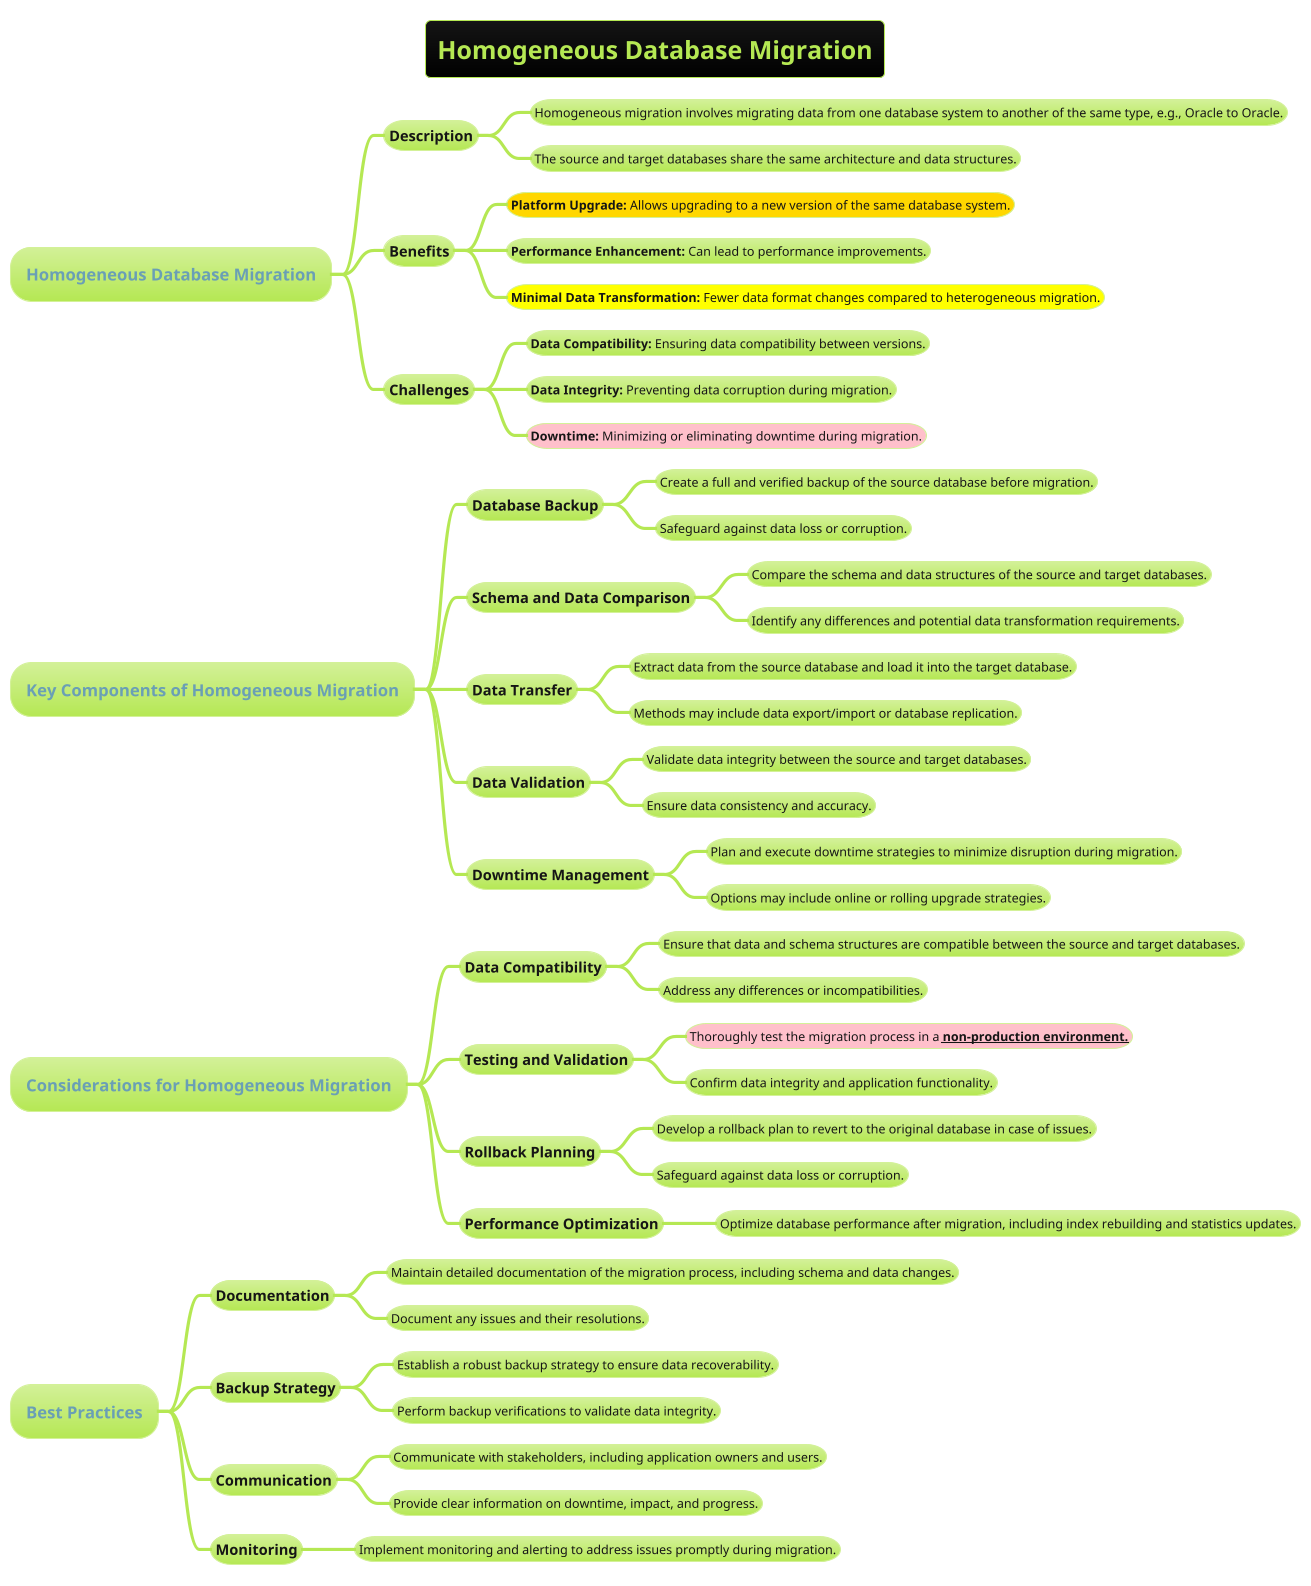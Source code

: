 @startmindmap
title =Homogeneous Database Migration
!theme hacker

* Homogeneous Database Migration
** Description
*** Homogeneous migration involves migrating data from one database system to another of the same type, e.g., Oracle to Oracle.
*** The source and target databases share the same architecture and data structures.

** Benefits
***[#gold] **Platform Upgrade: **Allows upgrading to a new version of the same database system.
*** **Performance Enhancement: **Can lead to performance improvements.
***[#yellow] **Minimal Data Transformation:** Fewer data format changes compared to heterogeneous migration.

** Challenges
*** **Data Compatibility:** Ensuring data compatibility between versions.
*** **Data Integrity:** Preventing data corruption during migration.
***[#pink] **Downtime: **Minimizing or eliminating downtime during migration.

* Key Components of Homogeneous Migration
** Database Backup
*** Create a full and verified backup of the source database before migration.
*** Safeguard against data loss or corruption.

** Schema and Data Comparison
*** Compare the schema and data structures of the source and target databases.
*** Identify any differences and potential data transformation requirements.

** Data Transfer
*** Extract data from the source database and load it into the target database.
*** Methods may include data export/import or database replication.

** Data Validation
*** Validate data integrity between the source and target databases.
*** Ensure data consistency and accuracy.

** Downtime Management
*** Plan and execute downtime strategies to minimize disruption during migration.
*** Options may include online or rolling upgrade strategies.

* Considerations for Homogeneous Migration
** Data Compatibility
*** Ensure that data and schema structures are compatible between the source and target databases.
*** Address any differences or incompatibilities.

** Testing and Validation
***[#pink] Thoroughly test the migration process in a __**non-production environment.**__
*** Confirm data integrity and application functionality.

** Rollback Planning
*** Develop a rollback plan to revert to the original database in case of issues.
*** Safeguard against data loss or corruption.

** Performance Optimization
*** Optimize database performance after migration, including index rebuilding and statistics updates.

* Best Practices
** Documentation
*** Maintain detailed documentation of the migration process, including schema and data changes.
*** Document any issues and their resolutions.

** Backup Strategy
*** Establish a robust backup strategy to ensure data recoverability.
*** Perform backup verifications to validate data integrity.

** Communication
*** Communicate with stakeholders, including application owners and users.
*** Provide clear information on downtime, impact, and progress.

** Monitoring
*** Implement monitoring and alerting to address issues promptly during migration.

@endmindmap
